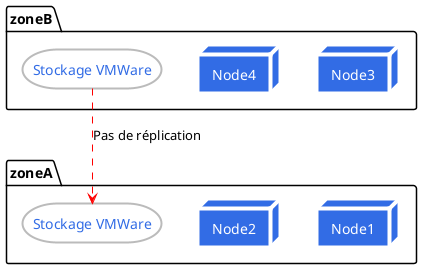 @startuml

skinparam cluster {
    BackgroundColor white
    BorderColor #bbb
    BorderThickness 2
    FontColor #326ce5
}

skinparam node {
    BackgroundColor #326ce5
    BorderColor white
    BorderThickness 4
    FontColor white
}

skinparam storage {
    BackgroundColor white
    BorderColor #bbb
    BorderThickness 2
    FontColor #326ce5
}

package "zoneB" as zoneB {
    node "Node3" as n3
    node "Node4" as n4
    storage "Stockage VMWare" as s1
}

package "zoneA" as zoneA {
    node "Node1" as n1
    node "Node2" as n2
    storage "Stockage VMWare" as s2
}

s1 -[#red,dashed]-> s2 : Pas de réplication

@enduml